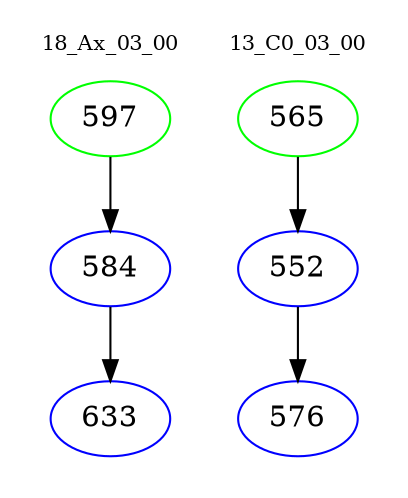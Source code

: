 digraph{
subgraph cluster_0 {
color = white
label = "18_Ax_03_00";
fontsize=10;
T0_597 [label="597", color="green"]
T0_597 -> T0_584 [color="black"]
T0_584 [label="584", color="blue"]
T0_584 -> T0_633 [color="black"]
T0_633 [label="633", color="blue"]
}
subgraph cluster_1 {
color = white
label = "13_C0_03_00";
fontsize=10;
T1_565 [label="565", color="green"]
T1_565 -> T1_552 [color="black"]
T1_552 [label="552", color="blue"]
T1_552 -> T1_576 [color="black"]
T1_576 [label="576", color="blue"]
}
}
